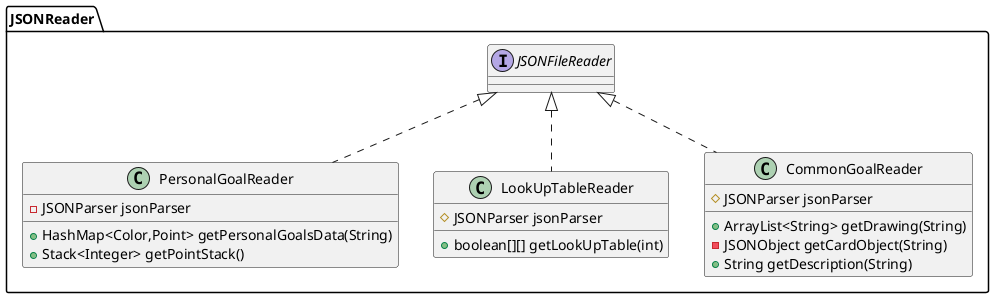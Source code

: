 @startuml
class JSONReader.PersonalGoalReader {
- JSONParser jsonParser
+ HashMap<Color,Point> getPersonalGoalsData(String)
+ Stack<Integer> getPointStack()
}
class JSONReader.LookUpTableReader {
# JSONParser jsonParser
+ boolean[][] getLookUpTable(int)
}
interface JSONReader.JSONFileReader {
}
class JSONReader.CommonGoalReader {
# JSONParser jsonParser
+ ArrayList<String> getDrawing(String)
- JSONObject getCardObject(String)
+ String getDescription(String)
}


JSONReader.JSONFileReader <|.. JSONReader.PersonalGoalReader
JSONReader.JSONFileReader <|.. JSONReader.LookUpTableReader
JSONReader.JSONFileReader <|.. JSONReader.CommonGoalReader
@enduml